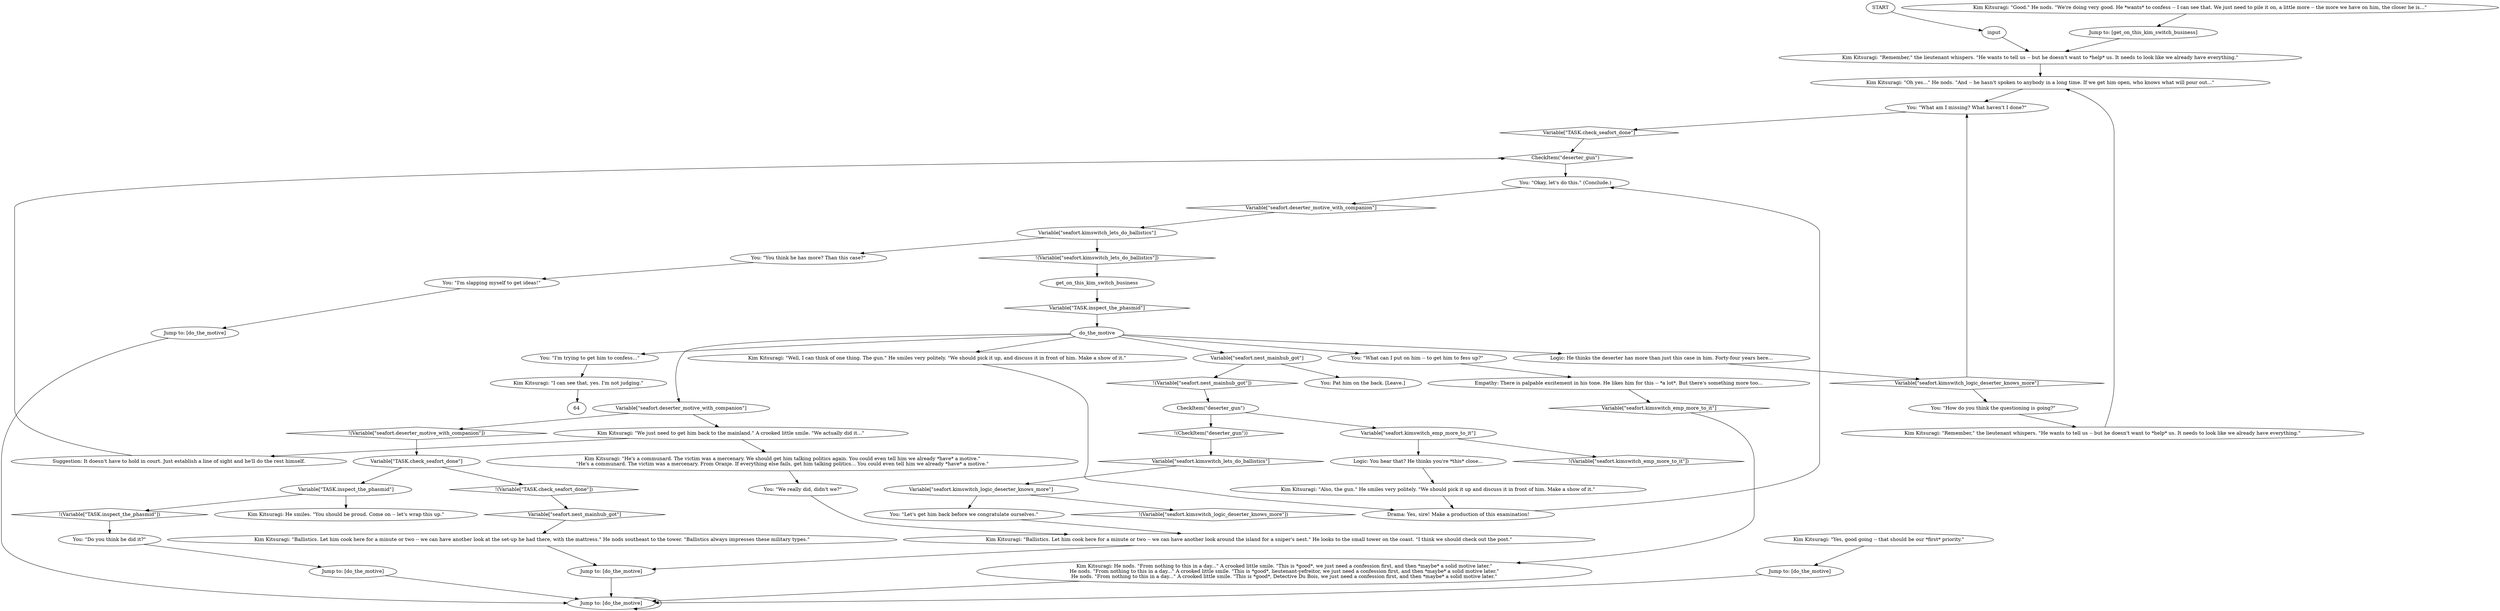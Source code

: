 # KIM SWITCH / DESERTER TACTICS
# Kim talks to you on the side and says you got him, push motive angle.
# ==================================================
digraph G {
	  0 [label="START"];
	  1 [label="input"];
	  2 [label="Kim Kitsuragi: \"Ballistics. Let him cook here for a minute or two -- we can have another look at the set-up he had there, with the mattress.\" He nods southeast to the tower. \"Ballistics always impresses these military types.\""];
	  3 [label="You: \"Do you think he did it?\""];
	  4 [label="You: \"I'm trying to get him to confess...\""];
	  5 [label="Drama: Yes, sire! Make a production of this examination!"];
	  6 [label="Kim Kitsuragi: \"Good.\" He nods. \"We're doing very good. He *wants* to confess -- I can see that. We just need to pile it on, a little more -- the more we have on him, the closer he is...\""];
	  7 [label="Kim Kitsuragi: \"Remember,\" the lieutenant whispers. \"He wants to tell us -- but he doesn't want to *help* us. It needs to look like we already have everything.\""];
	  8 [label="Variable[\"TASK.check_seafort_done\"]"];
	  9 [label="Variable[\"TASK.check_seafort_done\"]", shape=diamond];
	  10 [label="!(Variable[\"TASK.check_seafort_done\"])", shape=diamond];
	  11 [label="Variable[\"TASK.inspect_the_phasmid\"]"];
	  12 [label="Variable[\"TASK.inspect_the_phasmid\"]", shape=diamond];
	  13 [label="!(Variable[\"TASK.inspect_the_phasmid\"])", shape=diamond];
	  14 [label="Kim Kitsuragi: He smiles. \"You should be proud. Come on -- let's wrap this up.\""];
	  15 [label="Kim Kitsuragi: \"Ballistics. Let him cook here for a minute or two -- we can have another look around the island for a sniper's nest.\" He looks to the small tower on the coast. \"I think we should check out the post.\""];
	  16 [label="CheckItem(\"deserter_gun\")"];
	  17 [label="CheckItem(\"deserter_gun\")", shape=diamond];
	  18 [label="!(CheckItem(\"deserter_gun\"))", shape=diamond];
	  19 [label="Variable[\"seafort.kimswitch_emp_more_to_it\"]"];
	  20 [label="Variable[\"seafort.kimswitch_emp_more_to_it\"]", shape=diamond];
	  21 [label="!(Variable[\"seafort.kimswitch_emp_more_to_it\"])", shape=diamond];
	  22 [label="Logic: You hear that? He thinks you're *this* close..."];
	  23 [label="Jump to: [get_on_this_kim_switch_business]"];
	  24 [label="Kim Kitsuragi: \"Yes, good going -- that should be our *first* priority.\""];
	  25 [label="Kim Kitsuragi: \"I can see that, yes. I'm not judging.\""];
	  26 [label="Jump to: [do_the_motive]"];
	  27 [label="You: \"We really did, didn't we?\""];
	  28 [label="Suggestion: It doesn't have to hold in court. Just establish a line of sight and he'll do the rest himself."];
	  29 [label="Jump to: [do_the_motive]"];
	  30 [label="You: \"Okay, let's do this.\" (Conclude.)"];
	  31 [label="Kim Kitsuragi: \"Well, I can think of one thing. The gun.\" He smiles very politely. \"We should pick it up, and discuss it in front of him. Make a show of it.\""];
	  32 [label="get_on_this_kim_switch_business"];
	  33 [label="Kim Kitsuragi: \"Remember,\" the lieutenant whispers. \"He wants to tell us -- but he doesn't want to *help* us. It needs to look like we already have everything.\""];
	  34 [label="Variable[\"seafort.kimswitch_lets_do_ballistics\"]"];
	  35 [label="Variable[\"seafort.kimswitch_lets_do_ballistics\"]", shape=diamond];
	  36 [label="!(Variable[\"seafort.kimswitch_lets_do_ballistics\"])", shape=diamond];
	  37 [label="You: \"You think he has more? Than this case?\""];
	  38 [label="You: \"How do you think the questioning is going?\""];
	  39 [label="You: \"What can I put on him -- to get him to fess up?\""];
	  40 [label="Variable[\"seafort.nest_mainhub_got\"]"];
	  41 [label="Variable[\"seafort.nest_mainhub_got\"]", shape=diamond];
	  42 [label="!(Variable[\"seafort.nest_mainhub_got\"])", shape=diamond];
	  43 [label="You: Pat him on the back. [Leave.]"];
	  44 [label="You: \"What am I missing? What haven't I done?\""];
	  45 [label="Variable[\"seafort.deserter_motive_with_companion\"]"];
	  46 [label="Variable[\"seafort.deserter_motive_with_companion\"]", shape=diamond];
	  47 [label="!(Variable[\"seafort.deserter_motive_with_companion\"])", shape=diamond];
	  48 [label="Kim Kitsuragi: \"We just need to get him back to the mainland.\" A crooked little smile. \"We actually did it...\""];
	  49 [label="do_the_motive"];
	  50 [label="Jump to: [do_the_motive]"];
	  51 [label="Kim Kitsuragi: \"Also, the gun.\" He smiles very politely. \"We should pick it up and discuss it in front of him. Make a show of it.\""];
	  52 [label="Variable[\"seafort.kimswitch_logic_deserter_knows_more\"]"];
	  53 [label="Variable[\"seafort.kimswitch_logic_deserter_knows_more\"]", shape=diamond];
	  54 [label="!(Variable[\"seafort.kimswitch_logic_deserter_knows_more\"])", shape=diamond];
	  55 [label="You: \"Let's get him back before we congratulate ourselves.\""];
	  56 [label="Kim Kitsuragi: \"He's a communard. The victim was a mercenary. We should get him talking politics again. You could even tell him we already *have* a motive.\"\n\"He's a communard. The victim was a mercenary. From Oranje. If everything else fails, get him talking politics... You could even tell him we already *have* a motive.\""];
	  57 [label="Empathy: There is palpable excitement in his tone. He likes him for this -- *a lot*. But there's something more too..."];
	  58 [label="Kim Kitsuragi: \"Oh yes...\" He nods. \"And -- he hasn't spoken to anybody in a long time. If we get him open, who knows what will pour out...\""];
	  59 [label="You: \"I'm slapping myself to get ideas!\""];
	  60 [label="Logic: He thinks the deserter has more than just this case in him. Forty-four years here..."];
	  61 [label="Kim Kitsuragi: He nods. \"From nothing to this in a day...\" A crooked little smile. \"This is *good*, we just need a confession first, and then *maybe* a solid motive later.\"\nHe nods. \"From nothing to this in a day...\" A crooked little smile. \"This is *good*, lieutenant-yefreitor, we just need a confession first, and then *maybe* a solid motive later.\"\nHe nods. \"From nothing to this in a day...\" A crooked little smile. \"This is *good*, Detective Du Bois, we just need a confession first, and then *maybe* a solid motive later.\""];
	  62 [label="Jump to: [do_the_motive]"];
	  63 [label="Jump to: [do_the_motive]"];
	  0 -> 1
	  1 -> 33
	  2 -> 29
	  3 -> 62
	  4 -> 25
	  5 -> 30
	  6 -> 23
	  7 -> 58
	  8 -> 10
	  8 -> 11
	  9 -> 17
	  10 -> 41
	  11 -> 13
	  11 -> 14
	  12 -> 49
	  13 -> 3
	  15 -> 29
	  16 -> 18
	  16 -> 19
	  17 -> 30
	  18 -> 35
	  19 -> 21
	  19 -> 22
	  20 -> 61
	  22 -> 51
	  23 -> 33
	  24 -> 63
	  25 -> 64
	  26 -> 50
	  27 -> 15
	  28 -> 17
	  29 -> 50
	  30 -> 46
	  31 -> 5
	  32 -> 12
	  33 -> 58
	  34 -> 36
	  34 -> 37
	  35 -> 52
	  36 -> 32
	  37 -> 59
	  38 -> 7
	  39 -> 57
	  40 -> 42
	  40 -> 43
	  41 -> 2
	  42 -> 16
	  44 -> 9
	  45 -> 48
	  45 -> 47
	  46 -> 34
	  47 -> 8
	  48 -> 56
	  48 -> 28
	  49 -> 4
	  49 -> 39
	  49 -> 40
	  49 -> 45
	  49 -> 60
	  49 -> 31
	  50 -> 50
	  51 -> 5
	  52 -> 54
	  52 -> 55
	  53 -> 44
	  53 -> 38
	  55 -> 15
	  56 -> 27
	  57 -> 20
	  58 -> 44
	  59 -> 26
	  60 -> 53
	  61 -> 50
	  62 -> 50
	  63 -> 50
}

